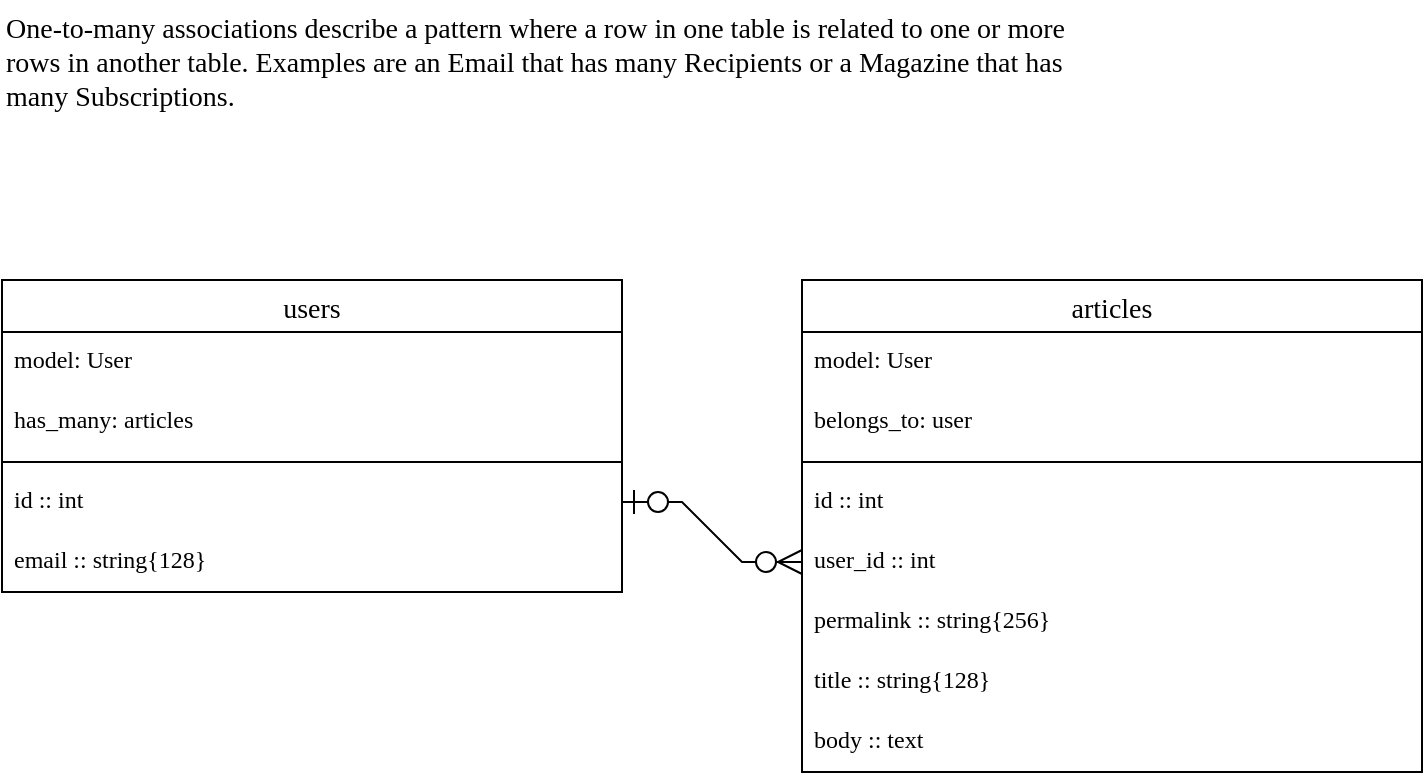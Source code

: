 <mxfile version="20.8.10" type="device"><diagram name="users-articles" id="8fHDFliHAkqXWNchulDo"><mxGraphModel dx="1195" dy="709" grid="1" gridSize="10" guides="1" tooltips="1" connect="1" arrows="1" fold="1" page="1" pageScale="1" pageWidth="827" pageHeight="1169" math="0" shadow="0"><root><mxCell id="0"/><mxCell id="1" parent="0"/><mxCell id="iGDPIHyFyetENPHGAjOl-1" value="One-to-many associations describe a pattern where a row in one table is related to one or more rows in another table. Examples are an Email that has many Recipients or a Magazine that has many Subscriptions." style="text;whiteSpace=wrap;html=1;fontSize=14;fontFamily=Source Code Pro;" parent="1" vertex="1"><mxGeometry x="40" y="20" width="560" height="110" as="geometry"/></mxCell><mxCell id="_T8Nq88YN7uSMG3FXsak-14" value="users" style="swimlane;fontStyle=0;childLayout=stackLayout;horizontal=1;startSize=26;horizontalStack=0;resizeParent=1;resizeParentMax=0;resizeLast=0;collapsible=1;marginBottom=0;align=center;fontSize=14;fontFamily=Source Code Pro;" vertex="1" parent="1"><mxGeometry x="40" y="160" width="310" height="156" as="geometry"/></mxCell><mxCell id="_T8Nq88YN7uSMG3FXsak-15" value="model: User" style="text;strokeColor=none;fillColor=none;spacingLeft=4;spacingRight=4;overflow=hidden;rotatable=0;points=[[0,0.5],[1,0.5]];portConstraint=eastwest;fontSize=12;fontFamily=Source Code Pro;" vertex="1" parent="_T8Nq88YN7uSMG3FXsak-14"><mxGeometry y="26" width="310" height="30" as="geometry"/></mxCell><mxCell id="_T8Nq88YN7uSMG3FXsak-22" value="has_many: articles" style="text;strokeColor=none;fillColor=none;spacingLeft=4;spacingRight=4;overflow=hidden;rotatable=0;points=[[0,0.5],[1,0.5]];portConstraint=eastwest;fontSize=12;fontFamily=Source Code Pro;" vertex="1" parent="_T8Nq88YN7uSMG3FXsak-14"><mxGeometry y="56" width="310" height="30" as="geometry"/></mxCell><mxCell id="_T8Nq88YN7uSMG3FXsak-23" value="" style="line;strokeWidth=1;rotatable=0;dashed=0;labelPosition=right;align=left;verticalAlign=middle;spacingTop=0;spacingLeft=6;points=[];portConstraint=eastwest;fontFamily=Source Code Pro;" vertex="1" parent="_T8Nq88YN7uSMG3FXsak-14"><mxGeometry y="86" width="310" height="10" as="geometry"/></mxCell><mxCell id="_T8Nq88YN7uSMG3FXsak-16" value="id :: int" style="text;strokeColor=none;fillColor=none;spacingLeft=4;spacingRight=4;overflow=hidden;rotatable=0;points=[[0,0.5],[1,0.5]];portConstraint=eastwest;fontSize=12;fontFamily=Source Code Pro;" vertex="1" parent="_T8Nq88YN7uSMG3FXsak-14"><mxGeometry y="96" width="310" height="30" as="geometry"/></mxCell><mxCell id="_T8Nq88YN7uSMG3FXsak-17" value="email :: string{128}" style="text;strokeColor=none;fillColor=none;spacingLeft=4;spacingRight=4;overflow=hidden;rotatable=0;points=[[0,0.5],[1,0.5]];portConstraint=eastwest;fontSize=12;fontFamily=Source Code Pro;" vertex="1" parent="_T8Nq88YN7uSMG3FXsak-14"><mxGeometry y="126" width="310" height="30" as="geometry"/></mxCell><mxCell id="_T8Nq88YN7uSMG3FXsak-18" value="articles" style="swimlane;fontStyle=0;childLayout=stackLayout;horizontal=1;startSize=26;horizontalStack=0;resizeParent=1;resizeParentMax=0;resizeLast=0;collapsible=1;marginBottom=0;align=center;fontSize=14;fontFamily=Source Code Pro;" vertex="1" parent="1"><mxGeometry x="440" y="160" width="310" height="246" as="geometry"/></mxCell><mxCell id="_T8Nq88YN7uSMG3FXsak-19" value="model: User" style="text;strokeColor=none;fillColor=none;spacingLeft=4;spacingRight=4;overflow=hidden;rotatable=0;points=[[0,0.5],[1,0.5]];portConstraint=eastwest;fontSize=12;fontFamily=Source Code Pro;" vertex="1" parent="_T8Nq88YN7uSMG3FXsak-18"><mxGeometry y="26" width="310" height="30" as="geometry"/></mxCell><mxCell id="_T8Nq88YN7uSMG3FXsak-26" value="belongs_to: user" style="text;strokeColor=none;fillColor=none;spacingLeft=4;spacingRight=4;overflow=hidden;rotatable=0;points=[[0,0.5],[1,0.5]];portConstraint=eastwest;fontSize=12;fontFamily=Source Code Pro;" vertex="1" parent="_T8Nq88YN7uSMG3FXsak-18"><mxGeometry y="56" width="310" height="30" as="geometry"/></mxCell><mxCell id="_T8Nq88YN7uSMG3FXsak-24" value="" style="line;strokeWidth=1;rotatable=0;dashed=0;labelPosition=right;align=left;verticalAlign=middle;spacingTop=0;spacingLeft=6;points=[];portConstraint=eastwest;fontFamily=Source Code Pro;" vertex="1" parent="_T8Nq88YN7uSMG3FXsak-18"><mxGeometry y="86" width="310" height="10" as="geometry"/></mxCell><mxCell id="_T8Nq88YN7uSMG3FXsak-20" value="id :: int" style="text;strokeColor=none;fillColor=none;spacingLeft=4;spacingRight=4;overflow=hidden;rotatable=0;points=[[0,0.5],[1,0.5]];portConstraint=eastwest;fontSize=12;fontFamily=Source Code Pro;" vertex="1" parent="_T8Nq88YN7uSMG3FXsak-18"><mxGeometry y="96" width="310" height="30" as="geometry"/></mxCell><mxCell id="_T8Nq88YN7uSMG3FXsak-27" value="user_id :: int" style="text;strokeColor=none;fillColor=none;spacingLeft=4;spacingRight=4;overflow=hidden;rotatable=0;points=[[0,0.5],[1,0.5]];portConstraint=eastwest;fontSize=12;fontFamily=Source Code Pro;" vertex="1" parent="_T8Nq88YN7uSMG3FXsak-18"><mxGeometry y="126" width="310" height="30" as="geometry"/></mxCell><mxCell id="_T8Nq88YN7uSMG3FXsak-21" value="permalink :: string{256}" style="text;strokeColor=none;fillColor=none;spacingLeft=4;spacingRight=4;overflow=hidden;rotatable=0;points=[[0,0.5],[1,0.5]];portConstraint=eastwest;fontSize=12;fontFamily=Source Code Pro;" vertex="1" parent="_T8Nq88YN7uSMG3FXsak-18"><mxGeometry y="156" width="310" height="30" as="geometry"/></mxCell><mxCell id="_T8Nq88YN7uSMG3FXsak-28" value="title :: string{128}" style="text;strokeColor=none;fillColor=none;spacingLeft=4;spacingRight=4;overflow=hidden;rotatable=0;points=[[0,0.5],[1,0.5]];portConstraint=eastwest;fontSize=12;fontFamily=Source Code Pro;" vertex="1" parent="_T8Nq88YN7uSMG3FXsak-18"><mxGeometry y="186" width="310" height="30" as="geometry"/></mxCell><mxCell id="_T8Nq88YN7uSMG3FXsak-29" value="body :: text" style="text;strokeColor=none;fillColor=none;spacingLeft=4;spacingRight=4;overflow=hidden;rotatable=0;points=[[0,0.5],[1,0.5]];portConstraint=eastwest;fontSize=12;fontFamily=Source Code Pro;" vertex="1" parent="_T8Nq88YN7uSMG3FXsak-18"><mxGeometry y="216" width="310" height="30" as="geometry"/></mxCell><mxCell id="_T8Nq88YN7uSMG3FXsak-30" value="" style="edgeStyle=entityRelationEdgeStyle;fontSize=12;html=1;endArrow=ERzeroToMany;startArrow=ERzeroToOne;rounded=0;fontFamily=Source Code Pro;endSize=10;startSize=10;exitX=1;exitY=0.5;exitDx=0;exitDy=0;entryX=0;entryY=0.5;entryDx=0;entryDy=0;" edge="1" parent="1" source="_T8Nq88YN7uSMG3FXsak-16" target="_T8Nq88YN7uSMG3FXsak-27"><mxGeometry width="100" height="100" relative="1" as="geometry"><mxPoint x="380" y="350" as="sourcePoint"/><mxPoint x="480" y="250" as="targetPoint"/></mxGeometry></mxCell></root></mxGraphModel></diagram></mxfile>